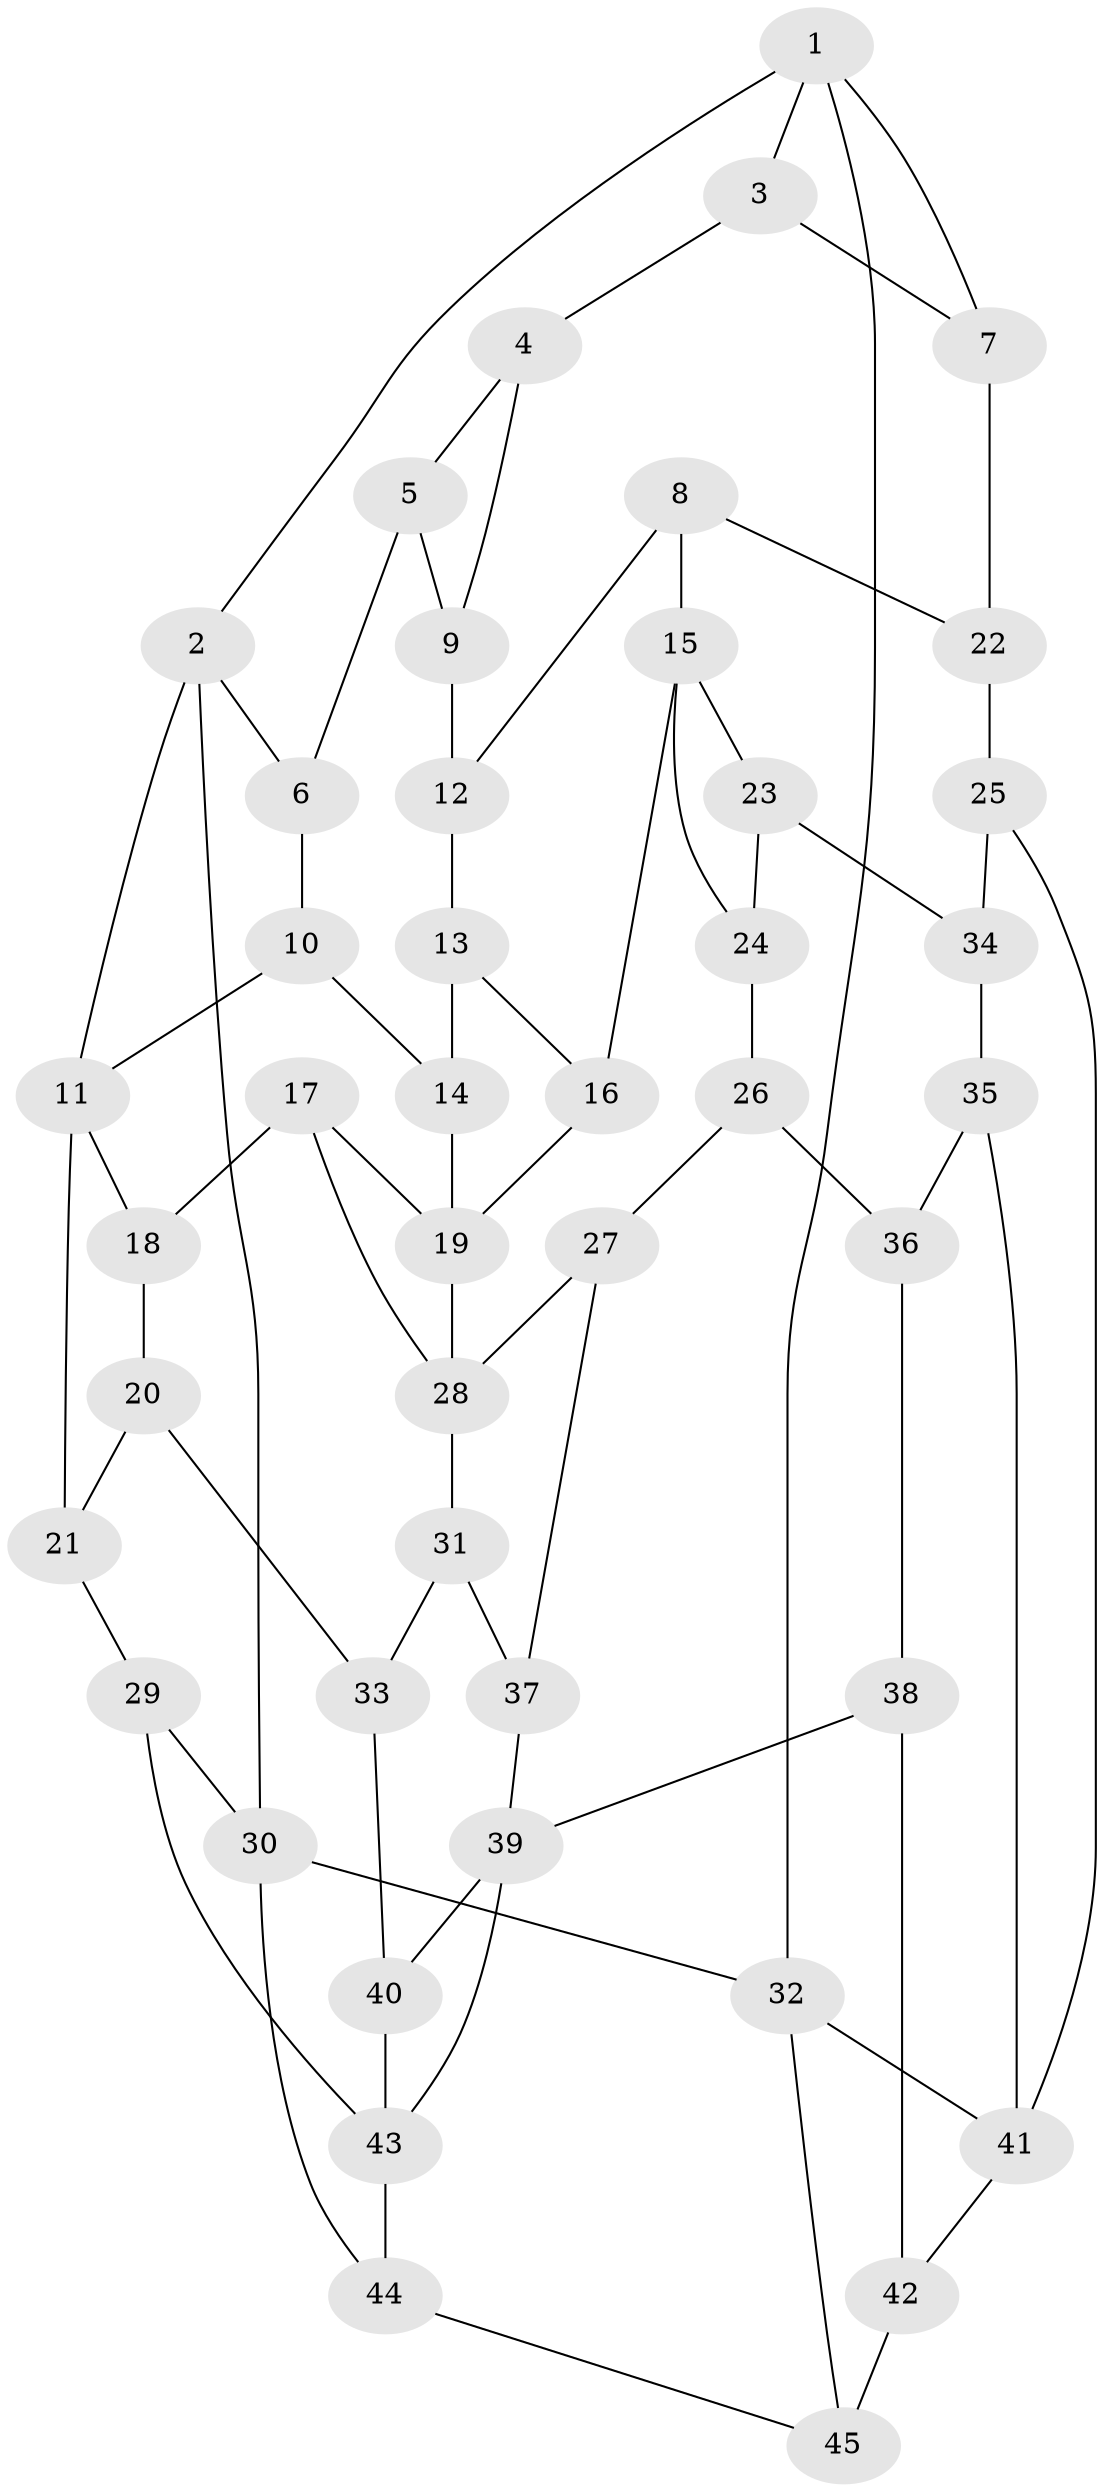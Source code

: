 // original degree distribution, {3: 0.03125, 6: 0.21875, 5: 0.5, 4: 0.25}
// Generated by graph-tools (version 1.1) at 2025/38/03/04/25 23:38:32]
// undirected, 45 vertices, 73 edges
graph export_dot {
  node [color=gray90,style=filled];
  1;
  2;
  3;
  4;
  5;
  6;
  7;
  8;
  9;
  10;
  11;
  12;
  13;
  14;
  15;
  16;
  17;
  18;
  19;
  20;
  21;
  22;
  23;
  24;
  25;
  26;
  27;
  28;
  29;
  30;
  31;
  32;
  33;
  34;
  35;
  36;
  37;
  38;
  39;
  40;
  41;
  42;
  43;
  44;
  45;
  1 -- 2 [weight=1.0];
  1 -- 3 [weight=1.0];
  1 -- 7 [weight=1.0];
  1 -- 32 [weight=1.0];
  2 -- 6 [weight=1.0];
  2 -- 11 [weight=1.0];
  2 -- 30 [weight=1.0];
  3 -- 4 [weight=1.0];
  3 -- 7 [weight=1.0];
  4 -- 5 [weight=1.0];
  4 -- 9 [weight=1.0];
  5 -- 6 [weight=1.0];
  5 -- 9 [weight=1.0];
  6 -- 10 [weight=1.0];
  7 -- 22 [weight=2.0];
  8 -- 12 [weight=1.0];
  8 -- 15 [weight=1.0];
  8 -- 22 [weight=1.0];
  9 -- 12 [weight=2.0];
  10 -- 11 [weight=1.0];
  10 -- 14 [weight=1.0];
  11 -- 18 [weight=1.0];
  11 -- 21 [weight=1.0];
  12 -- 13 [weight=1.0];
  13 -- 14 [weight=1.0];
  13 -- 16 [weight=1.0];
  14 -- 19 [weight=1.0];
  15 -- 16 [weight=1.0];
  15 -- 23 [weight=1.0];
  15 -- 24 [weight=1.0];
  16 -- 19 [weight=1.0];
  17 -- 18 [weight=1.0];
  17 -- 19 [weight=1.0];
  17 -- 28 [weight=1.0];
  18 -- 20 [weight=1.0];
  19 -- 28 [weight=1.0];
  20 -- 21 [weight=1.0];
  20 -- 33 [weight=2.0];
  21 -- 29 [weight=1.0];
  22 -- 25 [weight=1.0];
  23 -- 24 [weight=1.0];
  23 -- 34 [weight=2.0];
  24 -- 26 [weight=1.0];
  25 -- 34 [weight=1.0];
  25 -- 41 [weight=1.0];
  26 -- 27 [weight=1.0];
  26 -- 36 [weight=1.0];
  27 -- 28 [weight=1.0];
  27 -- 37 [weight=1.0];
  28 -- 31 [weight=1.0];
  29 -- 30 [weight=1.0];
  29 -- 43 [weight=1.0];
  30 -- 32 [weight=1.0];
  30 -- 44 [weight=1.0];
  31 -- 33 [weight=1.0];
  31 -- 37 [weight=1.0];
  32 -- 41 [weight=1.0];
  32 -- 45 [weight=1.0];
  33 -- 40 [weight=1.0];
  34 -- 35 [weight=1.0];
  35 -- 36 [weight=1.0];
  35 -- 41 [weight=1.0];
  36 -- 38 [weight=1.0];
  37 -- 39 [weight=1.0];
  38 -- 39 [weight=1.0];
  38 -- 42 [weight=1.0];
  39 -- 40 [weight=1.0];
  39 -- 43 [weight=1.0];
  40 -- 43 [weight=1.0];
  41 -- 42 [weight=1.0];
  42 -- 45 [weight=2.0];
  43 -- 44 [weight=1.0];
  44 -- 45 [weight=1.0];
}
